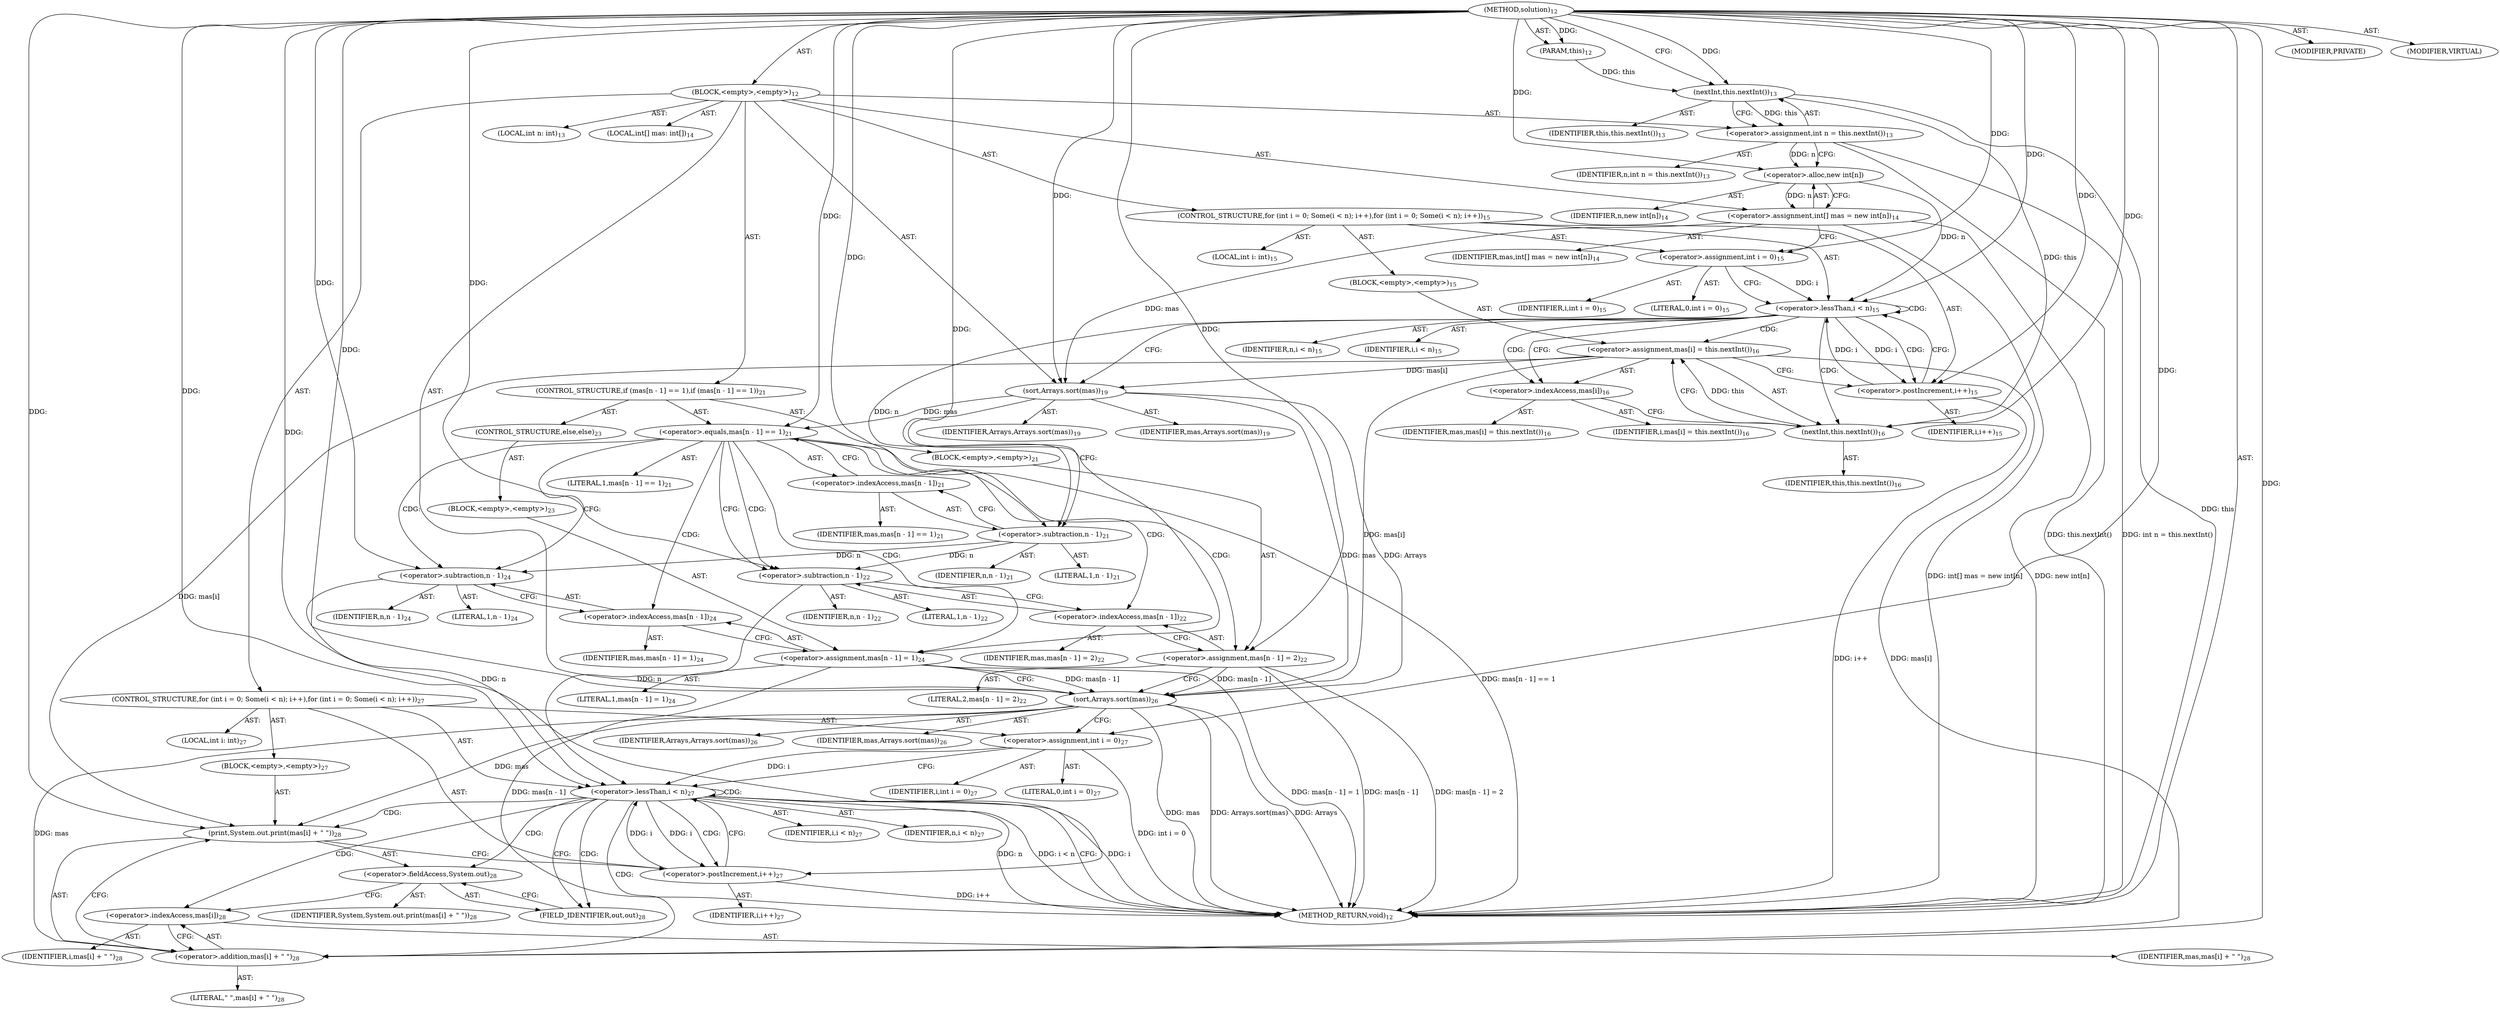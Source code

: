 digraph "solution" {  
"27" [label = <(METHOD,solution)<SUB>12</SUB>> ]
"4" [label = <(PARAM,this)<SUB>12</SUB>> ]
"28" [label = <(BLOCK,&lt;empty&gt;,&lt;empty&gt;)<SUB>12</SUB>> ]
"29" [label = <(LOCAL,int n: int)<SUB>13</SUB>> ]
"30" [label = <(&lt;operator&gt;.assignment,int n = this.nextInt())<SUB>13</SUB>> ]
"31" [label = <(IDENTIFIER,n,int n = this.nextInt())<SUB>13</SUB>> ]
"32" [label = <(nextInt,this.nextInt())<SUB>13</SUB>> ]
"3" [label = <(IDENTIFIER,this,this.nextInt())<SUB>13</SUB>> ]
"33" [label = <(LOCAL,int[] mas: int[])<SUB>14</SUB>> ]
"34" [label = <(&lt;operator&gt;.assignment,int[] mas = new int[n])<SUB>14</SUB>> ]
"35" [label = <(IDENTIFIER,mas,int[] mas = new int[n])<SUB>14</SUB>> ]
"36" [label = <(&lt;operator&gt;.alloc,new int[n])> ]
"37" [label = <(IDENTIFIER,n,new int[n])<SUB>14</SUB>> ]
"38" [label = <(CONTROL_STRUCTURE,for (int i = 0; Some(i &lt; n); i++),for (int i = 0; Some(i &lt; n); i++))<SUB>15</SUB>> ]
"39" [label = <(LOCAL,int i: int)<SUB>15</SUB>> ]
"40" [label = <(&lt;operator&gt;.assignment,int i = 0)<SUB>15</SUB>> ]
"41" [label = <(IDENTIFIER,i,int i = 0)<SUB>15</SUB>> ]
"42" [label = <(LITERAL,0,int i = 0)<SUB>15</SUB>> ]
"43" [label = <(&lt;operator&gt;.lessThan,i &lt; n)<SUB>15</SUB>> ]
"44" [label = <(IDENTIFIER,i,i &lt; n)<SUB>15</SUB>> ]
"45" [label = <(IDENTIFIER,n,i &lt; n)<SUB>15</SUB>> ]
"46" [label = <(&lt;operator&gt;.postIncrement,i++)<SUB>15</SUB>> ]
"47" [label = <(IDENTIFIER,i,i++)<SUB>15</SUB>> ]
"48" [label = <(BLOCK,&lt;empty&gt;,&lt;empty&gt;)<SUB>15</SUB>> ]
"49" [label = <(&lt;operator&gt;.assignment,mas[i] = this.nextInt())<SUB>16</SUB>> ]
"50" [label = <(&lt;operator&gt;.indexAccess,mas[i])<SUB>16</SUB>> ]
"51" [label = <(IDENTIFIER,mas,mas[i] = this.nextInt())<SUB>16</SUB>> ]
"52" [label = <(IDENTIFIER,i,mas[i] = this.nextInt())<SUB>16</SUB>> ]
"53" [label = <(nextInt,this.nextInt())<SUB>16</SUB>> ]
"5" [label = <(IDENTIFIER,this,this.nextInt())<SUB>16</SUB>> ]
"54" [label = <(sort,Arrays.sort(mas))<SUB>19</SUB>> ]
"55" [label = <(IDENTIFIER,Arrays,Arrays.sort(mas))<SUB>19</SUB>> ]
"56" [label = <(IDENTIFIER,mas,Arrays.sort(mas))<SUB>19</SUB>> ]
"57" [label = <(CONTROL_STRUCTURE,if (mas[n - 1] == 1),if (mas[n - 1] == 1))<SUB>21</SUB>> ]
"58" [label = <(&lt;operator&gt;.equals,mas[n - 1] == 1)<SUB>21</SUB>> ]
"59" [label = <(&lt;operator&gt;.indexAccess,mas[n - 1])<SUB>21</SUB>> ]
"60" [label = <(IDENTIFIER,mas,mas[n - 1] == 1)<SUB>21</SUB>> ]
"61" [label = <(&lt;operator&gt;.subtraction,n - 1)<SUB>21</SUB>> ]
"62" [label = <(IDENTIFIER,n,n - 1)<SUB>21</SUB>> ]
"63" [label = <(LITERAL,1,n - 1)<SUB>21</SUB>> ]
"64" [label = <(LITERAL,1,mas[n - 1] == 1)<SUB>21</SUB>> ]
"65" [label = <(BLOCK,&lt;empty&gt;,&lt;empty&gt;)<SUB>21</SUB>> ]
"66" [label = <(&lt;operator&gt;.assignment,mas[n - 1] = 2)<SUB>22</SUB>> ]
"67" [label = <(&lt;operator&gt;.indexAccess,mas[n - 1])<SUB>22</SUB>> ]
"68" [label = <(IDENTIFIER,mas,mas[n - 1] = 2)<SUB>22</SUB>> ]
"69" [label = <(&lt;operator&gt;.subtraction,n - 1)<SUB>22</SUB>> ]
"70" [label = <(IDENTIFIER,n,n - 1)<SUB>22</SUB>> ]
"71" [label = <(LITERAL,1,n - 1)<SUB>22</SUB>> ]
"72" [label = <(LITERAL,2,mas[n - 1] = 2)<SUB>22</SUB>> ]
"73" [label = <(CONTROL_STRUCTURE,else,else)<SUB>23</SUB>> ]
"74" [label = <(BLOCK,&lt;empty&gt;,&lt;empty&gt;)<SUB>23</SUB>> ]
"75" [label = <(&lt;operator&gt;.assignment,mas[n - 1] = 1)<SUB>24</SUB>> ]
"76" [label = <(&lt;operator&gt;.indexAccess,mas[n - 1])<SUB>24</SUB>> ]
"77" [label = <(IDENTIFIER,mas,mas[n - 1] = 1)<SUB>24</SUB>> ]
"78" [label = <(&lt;operator&gt;.subtraction,n - 1)<SUB>24</SUB>> ]
"79" [label = <(IDENTIFIER,n,n - 1)<SUB>24</SUB>> ]
"80" [label = <(LITERAL,1,n - 1)<SUB>24</SUB>> ]
"81" [label = <(LITERAL,1,mas[n - 1] = 1)<SUB>24</SUB>> ]
"82" [label = <(sort,Arrays.sort(mas))<SUB>26</SUB>> ]
"83" [label = <(IDENTIFIER,Arrays,Arrays.sort(mas))<SUB>26</SUB>> ]
"84" [label = <(IDENTIFIER,mas,Arrays.sort(mas))<SUB>26</SUB>> ]
"85" [label = <(CONTROL_STRUCTURE,for (int i = 0; Some(i &lt; n); i++),for (int i = 0; Some(i &lt; n); i++))<SUB>27</SUB>> ]
"86" [label = <(LOCAL,int i: int)<SUB>27</SUB>> ]
"87" [label = <(&lt;operator&gt;.assignment,int i = 0)<SUB>27</SUB>> ]
"88" [label = <(IDENTIFIER,i,int i = 0)<SUB>27</SUB>> ]
"89" [label = <(LITERAL,0,int i = 0)<SUB>27</SUB>> ]
"90" [label = <(&lt;operator&gt;.lessThan,i &lt; n)<SUB>27</SUB>> ]
"91" [label = <(IDENTIFIER,i,i &lt; n)<SUB>27</SUB>> ]
"92" [label = <(IDENTIFIER,n,i &lt; n)<SUB>27</SUB>> ]
"93" [label = <(&lt;operator&gt;.postIncrement,i++)<SUB>27</SUB>> ]
"94" [label = <(IDENTIFIER,i,i++)<SUB>27</SUB>> ]
"95" [label = <(BLOCK,&lt;empty&gt;,&lt;empty&gt;)<SUB>27</SUB>> ]
"96" [label = <(print,System.out.print(mas[i] + &quot; &quot;))<SUB>28</SUB>> ]
"97" [label = <(&lt;operator&gt;.fieldAccess,System.out)<SUB>28</SUB>> ]
"98" [label = <(IDENTIFIER,System,System.out.print(mas[i] + &quot; &quot;))<SUB>28</SUB>> ]
"99" [label = <(FIELD_IDENTIFIER,out,out)<SUB>28</SUB>> ]
"100" [label = <(&lt;operator&gt;.addition,mas[i] + &quot; &quot;)<SUB>28</SUB>> ]
"101" [label = <(&lt;operator&gt;.indexAccess,mas[i])<SUB>28</SUB>> ]
"102" [label = <(IDENTIFIER,mas,mas[i] + &quot; &quot;)<SUB>28</SUB>> ]
"103" [label = <(IDENTIFIER,i,mas[i] + &quot; &quot;)<SUB>28</SUB>> ]
"104" [label = <(LITERAL,&quot; &quot;,mas[i] + &quot; &quot;)<SUB>28</SUB>> ]
"105" [label = <(MODIFIER,PRIVATE)> ]
"106" [label = <(MODIFIER,VIRTUAL)> ]
"107" [label = <(METHOD_RETURN,void)<SUB>12</SUB>> ]
  "27" -> "4"  [ label = "AST: "] 
  "27" -> "28"  [ label = "AST: "] 
  "27" -> "105"  [ label = "AST: "] 
  "27" -> "106"  [ label = "AST: "] 
  "27" -> "107"  [ label = "AST: "] 
  "28" -> "29"  [ label = "AST: "] 
  "28" -> "30"  [ label = "AST: "] 
  "28" -> "33"  [ label = "AST: "] 
  "28" -> "34"  [ label = "AST: "] 
  "28" -> "38"  [ label = "AST: "] 
  "28" -> "54"  [ label = "AST: "] 
  "28" -> "57"  [ label = "AST: "] 
  "28" -> "82"  [ label = "AST: "] 
  "28" -> "85"  [ label = "AST: "] 
  "30" -> "31"  [ label = "AST: "] 
  "30" -> "32"  [ label = "AST: "] 
  "32" -> "3"  [ label = "AST: "] 
  "34" -> "35"  [ label = "AST: "] 
  "34" -> "36"  [ label = "AST: "] 
  "36" -> "37"  [ label = "AST: "] 
  "38" -> "39"  [ label = "AST: "] 
  "38" -> "40"  [ label = "AST: "] 
  "38" -> "43"  [ label = "AST: "] 
  "38" -> "46"  [ label = "AST: "] 
  "38" -> "48"  [ label = "AST: "] 
  "40" -> "41"  [ label = "AST: "] 
  "40" -> "42"  [ label = "AST: "] 
  "43" -> "44"  [ label = "AST: "] 
  "43" -> "45"  [ label = "AST: "] 
  "46" -> "47"  [ label = "AST: "] 
  "48" -> "49"  [ label = "AST: "] 
  "49" -> "50"  [ label = "AST: "] 
  "49" -> "53"  [ label = "AST: "] 
  "50" -> "51"  [ label = "AST: "] 
  "50" -> "52"  [ label = "AST: "] 
  "53" -> "5"  [ label = "AST: "] 
  "54" -> "55"  [ label = "AST: "] 
  "54" -> "56"  [ label = "AST: "] 
  "57" -> "58"  [ label = "AST: "] 
  "57" -> "65"  [ label = "AST: "] 
  "57" -> "73"  [ label = "AST: "] 
  "58" -> "59"  [ label = "AST: "] 
  "58" -> "64"  [ label = "AST: "] 
  "59" -> "60"  [ label = "AST: "] 
  "59" -> "61"  [ label = "AST: "] 
  "61" -> "62"  [ label = "AST: "] 
  "61" -> "63"  [ label = "AST: "] 
  "65" -> "66"  [ label = "AST: "] 
  "66" -> "67"  [ label = "AST: "] 
  "66" -> "72"  [ label = "AST: "] 
  "67" -> "68"  [ label = "AST: "] 
  "67" -> "69"  [ label = "AST: "] 
  "69" -> "70"  [ label = "AST: "] 
  "69" -> "71"  [ label = "AST: "] 
  "73" -> "74"  [ label = "AST: "] 
  "74" -> "75"  [ label = "AST: "] 
  "75" -> "76"  [ label = "AST: "] 
  "75" -> "81"  [ label = "AST: "] 
  "76" -> "77"  [ label = "AST: "] 
  "76" -> "78"  [ label = "AST: "] 
  "78" -> "79"  [ label = "AST: "] 
  "78" -> "80"  [ label = "AST: "] 
  "82" -> "83"  [ label = "AST: "] 
  "82" -> "84"  [ label = "AST: "] 
  "85" -> "86"  [ label = "AST: "] 
  "85" -> "87"  [ label = "AST: "] 
  "85" -> "90"  [ label = "AST: "] 
  "85" -> "93"  [ label = "AST: "] 
  "85" -> "95"  [ label = "AST: "] 
  "87" -> "88"  [ label = "AST: "] 
  "87" -> "89"  [ label = "AST: "] 
  "90" -> "91"  [ label = "AST: "] 
  "90" -> "92"  [ label = "AST: "] 
  "93" -> "94"  [ label = "AST: "] 
  "95" -> "96"  [ label = "AST: "] 
  "96" -> "97"  [ label = "AST: "] 
  "96" -> "100"  [ label = "AST: "] 
  "97" -> "98"  [ label = "AST: "] 
  "97" -> "99"  [ label = "AST: "] 
  "100" -> "101"  [ label = "AST: "] 
  "100" -> "104"  [ label = "AST: "] 
  "101" -> "102"  [ label = "AST: "] 
  "101" -> "103"  [ label = "AST: "] 
  "30" -> "36"  [ label = "CFG: "] 
  "34" -> "40"  [ label = "CFG: "] 
  "54" -> "61"  [ label = "CFG: "] 
  "82" -> "87"  [ label = "CFG: "] 
  "32" -> "30"  [ label = "CFG: "] 
  "36" -> "34"  [ label = "CFG: "] 
  "40" -> "43"  [ label = "CFG: "] 
  "43" -> "50"  [ label = "CFG: "] 
  "43" -> "54"  [ label = "CFG: "] 
  "46" -> "43"  [ label = "CFG: "] 
  "58" -> "69"  [ label = "CFG: "] 
  "58" -> "78"  [ label = "CFG: "] 
  "87" -> "90"  [ label = "CFG: "] 
  "90" -> "107"  [ label = "CFG: "] 
  "90" -> "99"  [ label = "CFG: "] 
  "93" -> "90"  [ label = "CFG: "] 
  "49" -> "46"  [ label = "CFG: "] 
  "59" -> "58"  [ label = "CFG: "] 
  "66" -> "82"  [ label = "CFG: "] 
  "96" -> "93"  [ label = "CFG: "] 
  "50" -> "53"  [ label = "CFG: "] 
  "53" -> "49"  [ label = "CFG: "] 
  "61" -> "59"  [ label = "CFG: "] 
  "67" -> "66"  [ label = "CFG: "] 
  "75" -> "82"  [ label = "CFG: "] 
  "97" -> "101"  [ label = "CFG: "] 
  "100" -> "96"  [ label = "CFG: "] 
  "69" -> "67"  [ label = "CFG: "] 
  "76" -> "75"  [ label = "CFG: "] 
  "99" -> "97"  [ label = "CFG: "] 
  "101" -> "100"  [ label = "CFG: "] 
  "78" -> "76"  [ label = "CFG: "] 
  "27" -> "32"  [ label = "CFG: "] 
  "32" -> "107"  [ label = "DDG: this"] 
  "30" -> "107"  [ label = "DDG: this.nextInt()"] 
  "30" -> "107"  [ label = "DDG: int n = this.nextInt()"] 
  "34" -> "107"  [ label = "DDG: new int[n]"] 
  "34" -> "107"  [ label = "DDG: int[] mas = new int[n]"] 
  "58" -> "107"  [ label = "DDG: mas[n - 1] == 1"] 
  "75" -> "107"  [ label = "DDG: mas[n - 1]"] 
  "75" -> "107"  [ label = "DDG: mas[n - 1] = 1"] 
  "66" -> "107"  [ label = "DDG: mas[n - 1]"] 
  "66" -> "107"  [ label = "DDG: mas[n - 1] = 2"] 
  "82" -> "107"  [ label = "DDG: Arrays"] 
  "82" -> "107"  [ label = "DDG: mas"] 
  "82" -> "107"  [ label = "DDG: Arrays.sort(mas)"] 
  "87" -> "107"  [ label = "DDG: int i = 0"] 
  "90" -> "107"  [ label = "DDG: i"] 
  "90" -> "107"  [ label = "DDG: n"] 
  "90" -> "107"  [ label = "DDG: i &lt; n"] 
  "93" -> "107"  [ label = "DDG: i++"] 
  "46" -> "107"  [ label = "DDG: i++"] 
  "27" -> "4"  [ label = "DDG: "] 
  "32" -> "30"  [ label = "DDG: this"] 
  "36" -> "34"  [ label = "DDG: n"] 
  "27" -> "40"  [ label = "DDG: "] 
  "27" -> "54"  [ label = "DDG: "] 
  "34" -> "54"  [ label = "DDG: mas"] 
  "49" -> "54"  [ label = "DDG: mas[i]"] 
  "54" -> "82"  [ label = "DDG: Arrays"] 
  "27" -> "82"  [ label = "DDG: "] 
  "54" -> "82"  [ label = "DDG: mas"] 
  "75" -> "82"  [ label = "DDG: mas[n - 1]"] 
  "66" -> "82"  [ label = "DDG: mas[n - 1]"] 
  "49" -> "82"  [ label = "DDG: mas[i]"] 
  "27" -> "87"  [ label = "DDG: "] 
  "4" -> "32"  [ label = "DDG: this"] 
  "27" -> "32"  [ label = "DDG: "] 
  "30" -> "36"  [ label = "DDG: n"] 
  "27" -> "36"  [ label = "DDG: "] 
  "40" -> "43"  [ label = "DDG: i"] 
  "46" -> "43"  [ label = "DDG: i"] 
  "27" -> "43"  [ label = "DDG: "] 
  "36" -> "43"  [ label = "DDG: n"] 
  "43" -> "46"  [ label = "DDG: i"] 
  "27" -> "46"  [ label = "DDG: "] 
  "53" -> "49"  [ label = "DDG: this"] 
  "54" -> "58"  [ label = "DDG: mas"] 
  "27" -> "58"  [ label = "DDG: "] 
  "27" -> "66"  [ label = "DDG: "] 
  "87" -> "90"  [ label = "DDG: i"] 
  "93" -> "90"  [ label = "DDG: i"] 
  "27" -> "90"  [ label = "DDG: "] 
  "78" -> "90"  [ label = "DDG: n"] 
  "69" -> "90"  [ label = "DDG: n"] 
  "90" -> "93"  [ label = "DDG: i"] 
  "27" -> "93"  [ label = "DDG: "] 
  "27" -> "75"  [ label = "DDG: "] 
  "82" -> "96"  [ label = "DDG: mas"] 
  "49" -> "96"  [ label = "DDG: mas[i]"] 
  "27" -> "96"  [ label = "DDG: "] 
  "32" -> "53"  [ label = "DDG: this"] 
  "27" -> "53"  [ label = "DDG: "] 
  "43" -> "61"  [ label = "DDG: n"] 
  "27" -> "61"  [ label = "DDG: "] 
  "82" -> "100"  [ label = "DDG: mas"] 
  "49" -> "100"  [ label = "DDG: mas[i]"] 
  "27" -> "100"  [ label = "DDG: "] 
  "61" -> "69"  [ label = "DDG: n"] 
  "27" -> "69"  [ label = "DDG: "] 
  "61" -> "78"  [ label = "DDG: n"] 
  "27" -> "78"  [ label = "DDG: "] 
  "43" -> "49"  [ label = "CDG: "] 
  "43" -> "46"  [ label = "CDG: "] 
  "43" -> "53"  [ label = "CDG: "] 
  "43" -> "50"  [ label = "CDG: "] 
  "43" -> "43"  [ label = "CDG: "] 
  "58" -> "66"  [ label = "CDG: "] 
  "58" -> "75"  [ label = "CDG: "] 
  "58" -> "69"  [ label = "CDG: "] 
  "58" -> "67"  [ label = "CDG: "] 
  "58" -> "76"  [ label = "CDG: "] 
  "58" -> "78"  [ label = "CDG: "] 
  "90" -> "96"  [ label = "CDG: "] 
  "90" -> "99"  [ label = "CDG: "] 
  "90" -> "100"  [ label = "CDG: "] 
  "90" -> "97"  [ label = "CDG: "] 
  "90" -> "93"  [ label = "CDG: "] 
  "90" -> "101"  [ label = "CDG: "] 
  "90" -> "90"  [ label = "CDG: "] 
}
